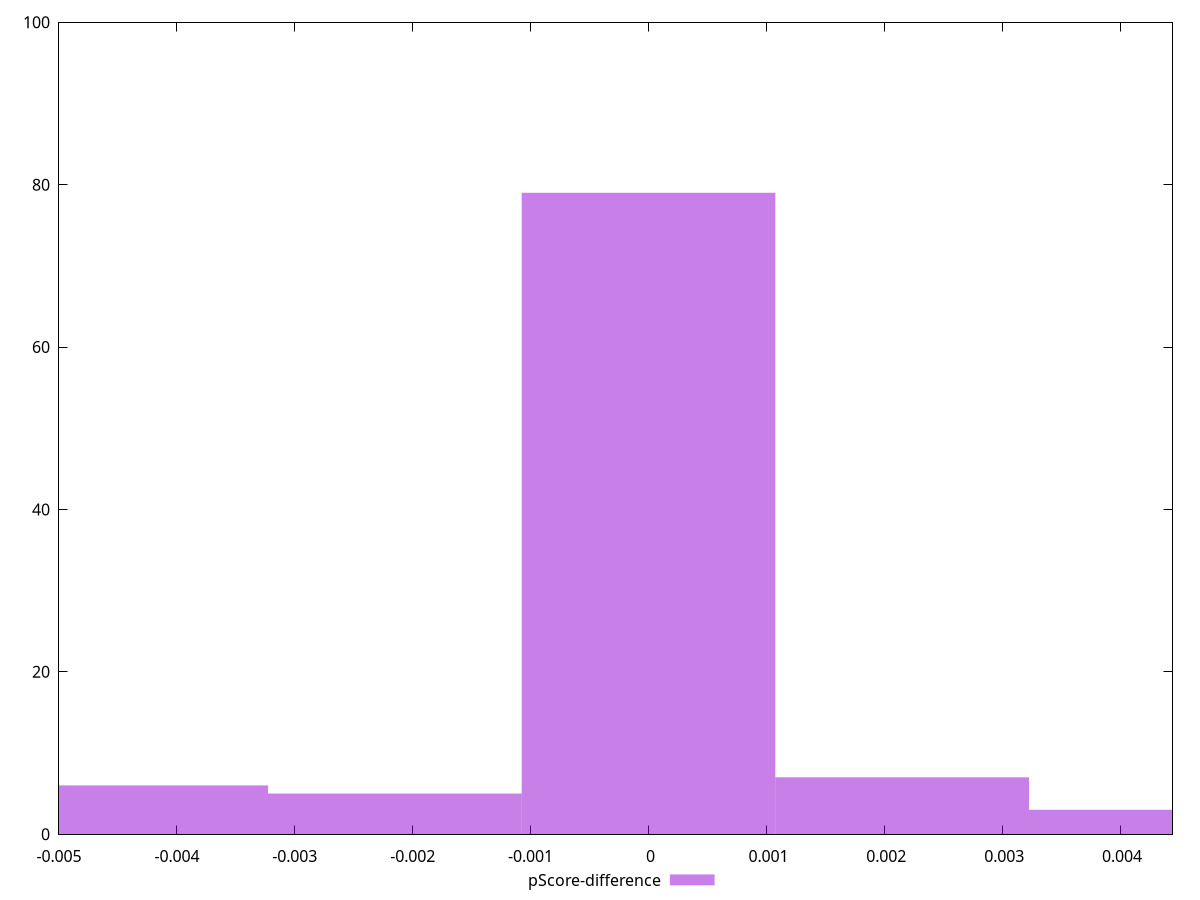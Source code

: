 reset

$pScoreDifference <<EOF
-0.00215151429832629 5
-0.00430302859665258 6
0.00215151429832629 7
0 79
0.00430302859665258 3
EOF

set key outside below
set boxwidth 0.00215151429832629
set xrange [-0.0050000000000000044:0.004444444444444473]
set yrange [0:100]
set trange [0:100]
set style fill transparent solid 0.5 noborder
set terminal svg size 640, 490 enhanced background rgb 'white'
set output "report/report_00029_2021-02-24T13-36-40.390Z/uses-http2/samples/astro/pScore-difference/histogram.svg"

plot $pScoreDifference title "pScore-difference" with boxes

reset
